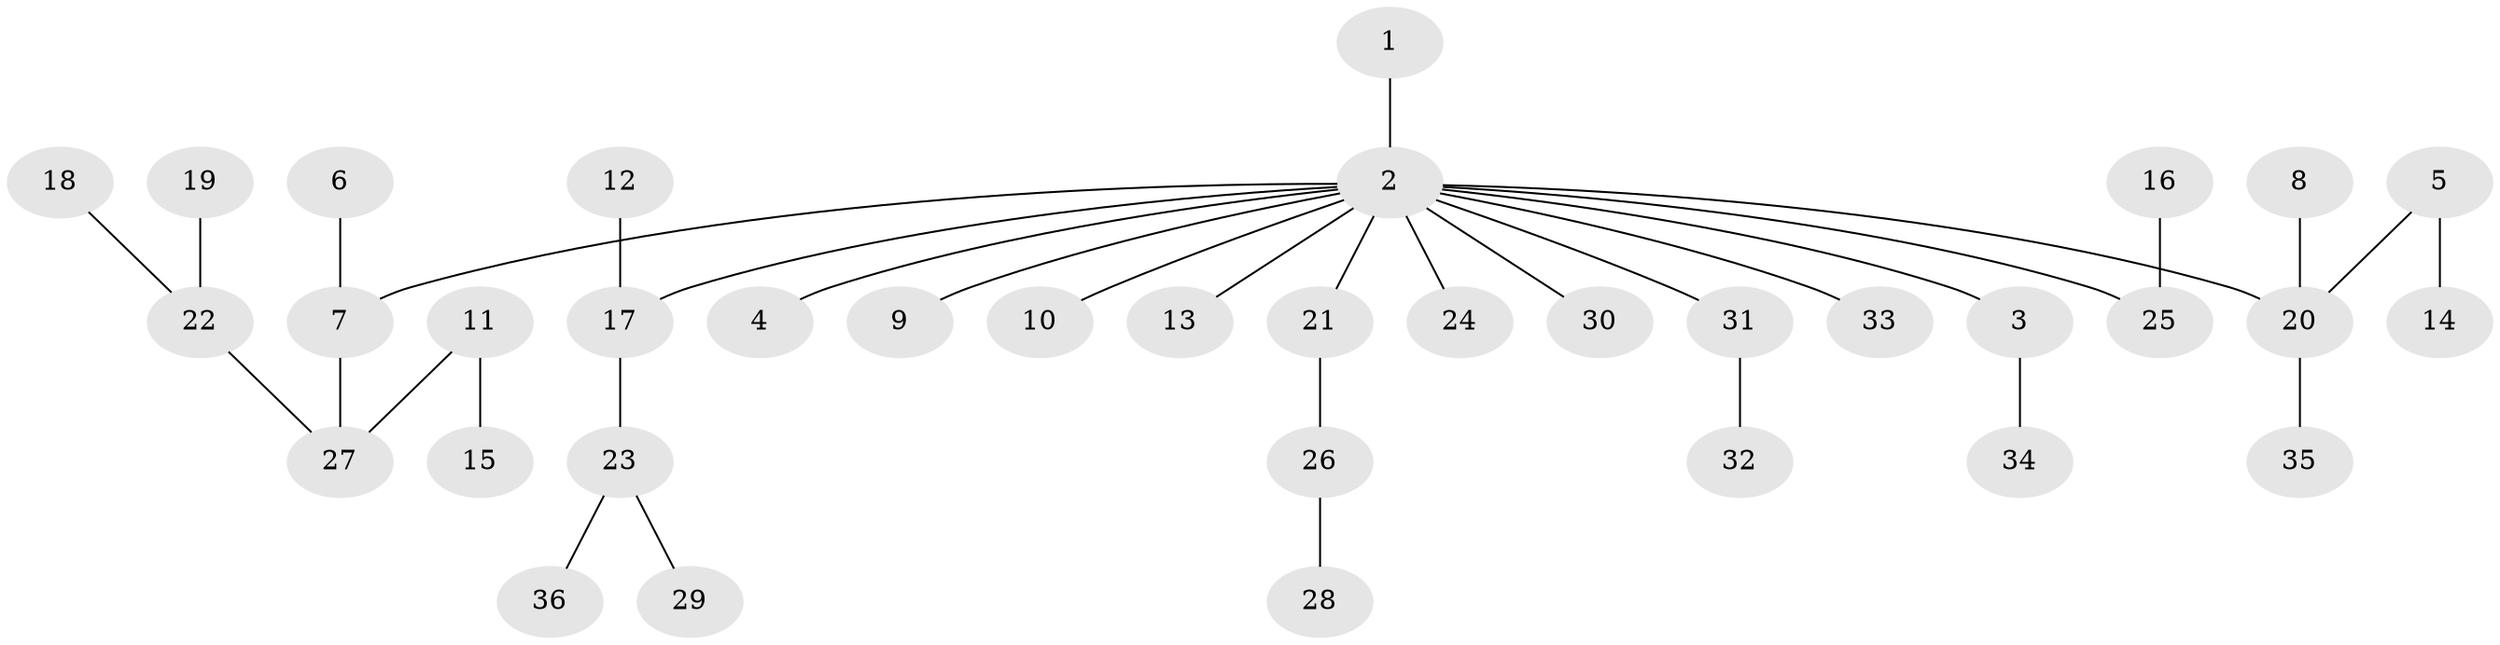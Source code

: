 // original degree distribution, {7: 0.014084507042253521, 4: 0.09859154929577464, 6: 0.014084507042253521, 5: 0.04225352112676056, 1: 0.5352112676056338, 2: 0.23943661971830985, 3: 0.056338028169014086}
// Generated by graph-tools (version 1.1) at 2025/26/03/09/25 03:26:29]
// undirected, 36 vertices, 35 edges
graph export_dot {
graph [start="1"]
  node [color=gray90,style=filled];
  1;
  2;
  3;
  4;
  5;
  6;
  7;
  8;
  9;
  10;
  11;
  12;
  13;
  14;
  15;
  16;
  17;
  18;
  19;
  20;
  21;
  22;
  23;
  24;
  25;
  26;
  27;
  28;
  29;
  30;
  31;
  32;
  33;
  34;
  35;
  36;
  1 -- 2 [weight=1.0];
  2 -- 3 [weight=1.0];
  2 -- 4 [weight=1.0];
  2 -- 7 [weight=1.0];
  2 -- 9 [weight=1.0];
  2 -- 10 [weight=1.0];
  2 -- 13 [weight=1.0];
  2 -- 17 [weight=1.0];
  2 -- 20 [weight=1.0];
  2 -- 21 [weight=1.0];
  2 -- 24 [weight=1.0];
  2 -- 25 [weight=1.0];
  2 -- 30 [weight=1.0];
  2 -- 31 [weight=1.0];
  2 -- 33 [weight=1.0];
  3 -- 34 [weight=1.0];
  5 -- 14 [weight=1.0];
  5 -- 20 [weight=1.0];
  6 -- 7 [weight=1.0];
  7 -- 27 [weight=1.0];
  8 -- 20 [weight=1.0];
  11 -- 15 [weight=1.0];
  11 -- 27 [weight=1.0];
  12 -- 17 [weight=1.0];
  16 -- 25 [weight=1.0];
  17 -- 23 [weight=1.0];
  18 -- 22 [weight=1.0];
  19 -- 22 [weight=1.0];
  20 -- 35 [weight=1.0];
  21 -- 26 [weight=1.0];
  22 -- 27 [weight=1.0];
  23 -- 29 [weight=1.0];
  23 -- 36 [weight=1.0];
  26 -- 28 [weight=1.0];
  31 -- 32 [weight=1.0];
}
